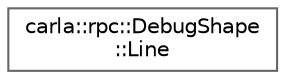digraph "类继承关系图"
{
 // INTERACTIVE_SVG=YES
 // LATEX_PDF_SIZE
  bgcolor="transparent";
  edge [fontname=Helvetica,fontsize=10,labelfontname=Helvetica,labelfontsize=10];
  node [fontname=Helvetica,fontsize=10,shape=box,height=0.2,width=0.4];
  rankdir="LR";
  Node0 [id="Node000000",label="carla::rpc::DebugShape\l::Line",height=0.2,width=0.4,color="grey40", fillcolor="white", style="filled",URL="$d4/de4/structcarla_1_1rpc_1_1DebugShape_1_1Line.html",tooltip=" "];
}
